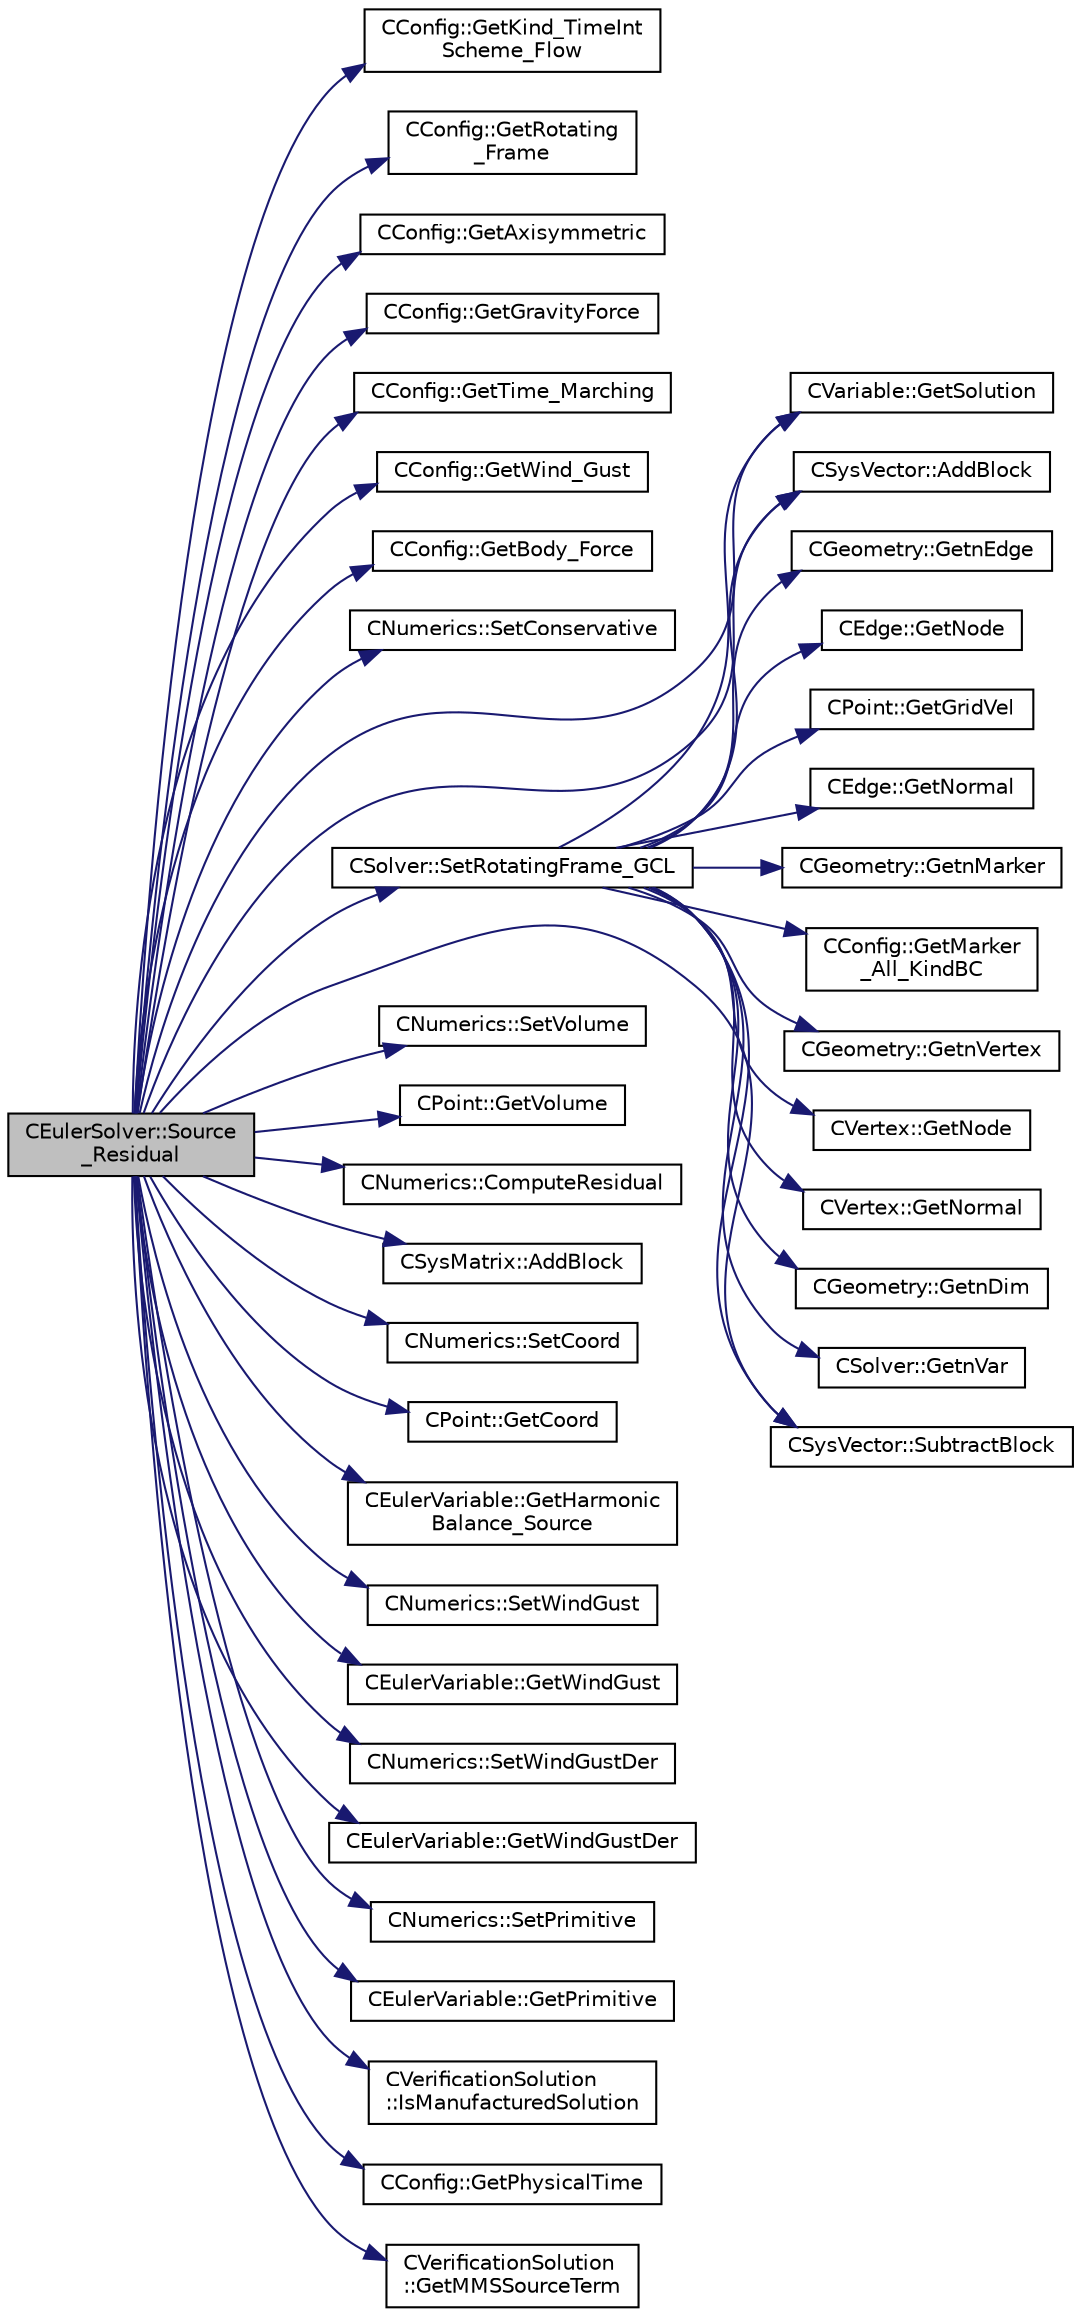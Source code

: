 digraph "CEulerSolver::Source_Residual"
{
  edge [fontname="Helvetica",fontsize="10",labelfontname="Helvetica",labelfontsize="10"];
  node [fontname="Helvetica",fontsize="10",shape=record];
  rankdir="LR";
  Node4153 [label="CEulerSolver::Source\l_Residual",height=0.2,width=0.4,color="black", fillcolor="grey75", style="filled", fontcolor="black"];
  Node4153 -> Node4154 [color="midnightblue",fontsize="10",style="solid",fontname="Helvetica"];
  Node4154 [label="CConfig::GetKind_TimeInt\lScheme_Flow",height=0.2,width=0.4,color="black", fillcolor="white", style="filled",URL="$class_c_config.html#a20e5fd7b43cfd2bf2bcf5137f12bc635",tooltip="Get the kind of integration scheme (explicit or implicit) for the flow equations. ..."];
  Node4153 -> Node4155 [color="midnightblue",fontsize="10",style="solid",fontname="Helvetica"];
  Node4155 [label="CConfig::GetRotating\l_Frame",height=0.2,width=0.4,color="black", fillcolor="white", style="filled",URL="$class_c_config.html#a5ac97db2be7bae9007d01557f80418bc",tooltip="Get information about the rotational frame. "];
  Node4153 -> Node4156 [color="midnightblue",fontsize="10",style="solid",fontname="Helvetica"];
  Node4156 [label="CConfig::GetAxisymmetric",height=0.2,width=0.4,color="black", fillcolor="white", style="filled",URL="$class_c_config.html#ac6fd9a6673c2f22e98c0d45102f23a65",tooltip="Get information about the axisymmetric frame. "];
  Node4153 -> Node4157 [color="midnightblue",fontsize="10",style="solid",fontname="Helvetica"];
  Node4157 [label="CConfig::GetGravityForce",height=0.2,width=0.4,color="black", fillcolor="white", style="filled",URL="$class_c_config.html#a6a90381cd849fe5f72ce65a31da3d236",tooltip="Get information about the gravity force. "];
  Node4153 -> Node4158 [color="midnightblue",fontsize="10",style="solid",fontname="Helvetica"];
  Node4158 [label="CConfig::GetTime_Marching",height=0.2,width=0.4,color="black", fillcolor="white", style="filled",URL="$class_c_config.html#a864d499ce740184803607801c47abda7",tooltip="Provides information about the time integration, and change the write in the output files information..."];
  Node4153 -> Node4159 [color="midnightblue",fontsize="10",style="solid",fontname="Helvetica"];
  Node4159 [label="CConfig::GetWind_Gust",height=0.2,width=0.4,color="black", fillcolor="white", style="filled",URL="$class_c_config.html#abeb1d75666a9d471141c88b5e57458c7",tooltip="Get information about the wind gust. "];
  Node4153 -> Node4160 [color="midnightblue",fontsize="10",style="solid",fontname="Helvetica"];
  Node4160 [label="CConfig::GetBody_Force",height=0.2,width=0.4,color="black", fillcolor="white", style="filled",URL="$class_c_config.html#a9af4200d2cd764653d2707da4acc7847",tooltip="Get information about the body force. "];
  Node4153 -> Node4161 [color="midnightblue",fontsize="10",style="solid",fontname="Helvetica"];
  Node4161 [label="CNumerics::SetConservative",height=0.2,width=0.4,color="black", fillcolor="white", style="filled",URL="$class_c_numerics.html#a604ce85ec9e2d43769acacc7d03ae0f7",tooltip="Set the value of the conservative variables. "];
  Node4153 -> Node4162 [color="midnightblue",fontsize="10",style="solid",fontname="Helvetica"];
  Node4162 [label="CVariable::GetSolution",height=0.2,width=0.4,color="black", fillcolor="white", style="filled",URL="$class_c_variable.html#a261483e39c23c1de7cb9aea7e917c121",tooltip="Get the solution. "];
  Node4153 -> Node4163 [color="midnightblue",fontsize="10",style="solid",fontname="Helvetica"];
  Node4163 [label="CNumerics::SetVolume",height=0.2,width=0.4,color="black", fillcolor="white", style="filled",URL="$class_c_numerics.html#a53c24228ba235c1a0c2e4509243e5e88",tooltip="Set the value of the volume of the control volume. "];
  Node4153 -> Node4164 [color="midnightblue",fontsize="10",style="solid",fontname="Helvetica"];
  Node4164 [label="CPoint::GetVolume",height=0.2,width=0.4,color="black", fillcolor="white", style="filled",URL="$class_c_point.html#a3c526a15e767c7de9cf163800aa581e5",tooltip="Get area or volume of the control volume. "];
  Node4153 -> Node4165 [color="midnightblue",fontsize="10",style="solid",fontname="Helvetica"];
  Node4165 [label="CNumerics::ComputeResidual",height=0.2,width=0.4,color="black", fillcolor="white", style="filled",URL="$class_c_numerics.html#abe734316e0047f463f059fd77a281958",tooltip="Compute the numerical residual. "];
  Node4153 -> Node4166 [color="midnightblue",fontsize="10",style="solid",fontname="Helvetica"];
  Node4166 [label="CSysVector::AddBlock",height=0.2,width=0.4,color="black", fillcolor="white", style="filled",URL="$class_c_sys_vector.html#acd4c36df2ea0b7ad473944cff9bf5d72",tooltip="Add val_residual to the residual. "];
  Node4153 -> Node4167 [color="midnightblue",fontsize="10",style="solid",fontname="Helvetica"];
  Node4167 [label="CSolver::SetRotatingFrame_GCL",height=0.2,width=0.4,color="black", fillcolor="white", style="filled",URL="$class_c_solver.html#a59f5eb1ae3d593cfc12116c3deb5f7a7",tooltip="Set Value of the residual due to the Geometric Conservation Law (GCL) for steady rotating frame probl..."];
  Node4167 -> Node4168 [color="midnightblue",fontsize="10",style="solid",fontname="Helvetica"];
  Node4168 [label="CGeometry::GetnDim",height=0.2,width=0.4,color="black", fillcolor="white", style="filled",URL="$class_c_geometry.html#a2af01006c0c4f74ba089582f1a3587fe",tooltip="Get number of coordinates. "];
  Node4167 -> Node4169 [color="midnightblue",fontsize="10",style="solid",fontname="Helvetica"];
  Node4169 [label="CSolver::GetnVar",height=0.2,width=0.4,color="black", fillcolor="white", style="filled",URL="$class_c_solver.html#a65c22046b0cf1938ba22648912d04680",tooltip="Get the number of variables of the problem. "];
  Node4167 -> Node4170 [color="midnightblue",fontsize="10",style="solid",fontname="Helvetica"];
  Node4170 [label="CGeometry::GetnEdge",height=0.2,width=0.4,color="black", fillcolor="white", style="filled",URL="$class_c_geometry.html#a7d6e1e1d1e46da8f55ecbe1a9380530a",tooltip="Get number of edges. "];
  Node4167 -> Node4171 [color="midnightblue",fontsize="10",style="solid",fontname="Helvetica"];
  Node4171 [label="CEdge::GetNode",height=0.2,width=0.4,color="black", fillcolor="white", style="filled",URL="$class_c_edge.html#aee33b61d646e3fe59a4e23284ab1bf33",tooltip="Get the nodes of the edge. "];
  Node4167 -> Node4162 [color="midnightblue",fontsize="10",style="solid",fontname="Helvetica"];
  Node4167 -> Node4172 [color="midnightblue",fontsize="10",style="solid",fontname="Helvetica"];
  Node4172 [label="CPoint::GetGridVel",height=0.2,width=0.4,color="black", fillcolor="white", style="filled",URL="$class_c_point.html#a62ec636f4a05ac578b582a053e8553f9",tooltip="Get the value of the grid velocity at the point. "];
  Node4167 -> Node4173 [color="midnightblue",fontsize="10",style="solid",fontname="Helvetica"];
  Node4173 [label="CEdge::GetNormal",height=0.2,width=0.4,color="black", fillcolor="white", style="filled",URL="$class_c_edge.html#ada210a6f0643f444e7e491fc4ed9e662",tooltip="Copy the the normal vector of a face. "];
  Node4167 -> Node4166 [color="midnightblue",fontsize="10",style="solid",fontname="Helvetica"];
  Node4167 -> Node4174 [color="midnightblue",fontsize="10",style="solid",fontname="Helvetica"];
  Node4174 [label="CSysVector::SubtractBlock",height=0.2,width=0.4,color="black", fillcolor="white", style="filled",URL="$class_c_sys_vector.html#a732b302ca148d38b442bfe7e096a81be",tooltip="Subtract val_residual to the residual. "];
  Node4167 -> Node4175 [color="midnightblue",fontsize="10",style="solid",fontname="Helvetica"];
  Node4175 [label="CGeometry::GetnMarker",height=0.2,width=0.4,color="black", fillcolor="white", style="filled",URL="$class_c_geometry.html#a3c899d1370312702c189a8ee95a63ef7",tooltip="Get number of markers. "];
  Node4167 -> Node4176 [color="midnightblue",fontsize="10",style="solid",fontname="Helvetica"];
  Node4176 [label="CConfig::GetMarker\l_All_KindBC",height=0.2,width=0.4,color="black", fillcolor="white", style="filled",URL="$class_c_config.html#a57d43acc1457d2d27095ce006218862e",tooltip="Get the kind of boundary for each marker. "];
  Node4167 -> Node4177 [color="midnightblue",fontsize="10",style="solid",fontname="Helvetica"];
  Node4177 [label="CGeometry::GetnVertex",height=0.2,width=0.4,color="black", fillcolor="white", style="filled",URL="$class_c_geometry.html#a55427e474834af1941e13750b17975be",tooltip="Get number of vertices. "];
  Node4167 -> Node4178 [color="midnightblue",fontsize="10",style="solid",fontname="Helvetica"];
  Node4178 [label="CVertex::GetNode",height=0.2,width=0.4,color="black", fillcolor="white", style="filled",URL="$class_c_vertex.html#a95c513bf927464157ed96b6c79779a1f",tooltip="Get the node of the vertex. "];
  Node4167 -> Node4179 [color="midnightblue",fontsize="10",style="solid",fontname="Helvetica"];
  Node4179 [label="CVertex::GetNormal",height=0.2,width=0.4,color="black", fillcolor="white", style="filled",URL="$class_c_vertex.html#a0d289163c6f3384822fcb9ae86fc1c39",tooltip="Copy the the normal vector of a face. "];
  Node4153 -> Node4180 [color="midnightblue",fontsize="10",style="solid",fontname="Helvetica"];
  Node4180 [label="CSysMatrix::AddBlock",height=0.2,width=0.4,color="black", fillcolor="white", style="filled",URL="$class_c_sys_matrix.html#a85def3109e5aa5307268ca830a8f6522",tooltip="Adds the specified block to the sparse matrix. "];
  Node4153 -> Node4181 [color="midnightblue",fontsize="10",style="solid",fontname="Helvetica"];
  Node4181 [label="CNumerics::SetCoord",height=0.2,width=0.4,color="black", fillcolor="white", style="filled",URL="$class_c_numerics.html#a5fa1089c7228d6d49677a633bbe3c890",tooltip="Set coordinates of the points. "];
  Node4153 -> Node4182 [color="midnightblue",fontsize="10",style="solid",fontname="Helvetica"];
  Node4182 [label="CPoint::GetCoord",height=0.2,width=0.4,color="black", fillcolor="white", style="filled",URL="$class_c_point.html#a95fe081d22e96e190cb3edcbf0d6525f",tooltip="Get the coordinates dor the control volume. "];
  Node4153 -> Node4183 [color="midnightblue",fontsize="10",style="solid",fontname="Helvetica"];
  Node4183 [label="CEulerVariable::GetHarmonic\lBalance_Source",height=0.2,width=0.4,color="black", fillcolor="white", style="filled",URL="$class_c_euler_variable.html#a51f9ba3948682737fc60144d113cfb35",tooltip="Get the harmonic balance source term. "];
  Node4153 -> Node4184 [color="midnightblue",fontsize="10",style="solid",fontname="Helvetica"];
  Node4184 [label="CNumerics::SetWindGust",height=0.2,width=0.4,color="black", fillcolor="white", style="filled",URL="$class_c_numerics.html#a0ee5e99a63cef123d19f7b01821a59fa",tooltip="Set the wind gust value. "];
  Node4153 -> Node4185 [color="midnightblue",fontsize="10",style="solid",fontname="Helvetica"];
  Node4185 [label="CEulerVariable::GetWindGust",height=0.2,width=0.4,color="black", fillcolor="white", style="filled",URL="$class_c_euler_variable.html#a86d105ae8b2e53ede638fd42962e1721",tooltip="Get the value of the wind gust. "];
  Node4153 -> Node4186 [color="midnightblue",fontsize="10",style="solid",fontname="Helvetica"];
  Node4186 [label="CNumerics::SetWindGustDer",height=0.2,width=0.4,color="black", fillcolor="white", style="filled",URL="$class_c_numerics.html#afc416a8888f33066096b7a30ec8f9893",tooltip="Set the wind gust derivatives values. "];
  Node4153 -> Node4187 [color="midnightblue",fontsize="10",style="solid",fontname="Helvetica"];
  Node4187 [label="CEulerVariable::GetWindGustDer",height=0.2,width=0.4,color="black", fillcolor="white", style="filled",URL="$class_c_euler_variable.html#afe3ed6102e0f76693232589486d80bc8",tooltip="Get the value of the derivatives of the wind gust. "];
  Node4153 -> Node4188 [color="midnightblue",fontsize="10",style="solid",fontname="Helvetica"];
  Node4188 [label="CNumerics::SetPrimitive",height=0.2,width=0.4,color="black", fillcolor="white", style="filled",URL="$class_c_numerics.html#af72b17d397adf09beed2e99e2daf895c",tooltip="Set the value of the primitive variables. "];
  Node4153 -> Node4189 [color="midnightblue",fontsize="10",style="solid",fontname="Helvetica"];
  Node4189 [label="CEulerVariable::GetPrimitive",height=0.2,width=0.4,color="black", fillcolor="white", style="filled",URL="$class_c_euler_variable.html#ac74de02753701aa447cd3e125d8cab7d",tooltip="Get the primitive variables. "];
  Node4153 -> Node4190 [color="midnightblue",fontsize="10",style="solid",fontname="Helvetica"];
  Node4190 [label="CVerificationSolution\l::IsManufacturedSolution",height=0.2,width=0.4,color="black", fillcolor="white", style="filled",URL="$class_c_verification_solution.html#ae5a41206f55ba338ba300537b46827ba",tooltip="Whether or not this verification solution is a manufactured solution. "];
  Node4153 -> Node4191 [color="midnightblue",fontsize="10",style="solid",fontname="Helvetica"];
  Node4191 [label="CConfig::GetPhysicalTime",height=0.2,width=0.4,color="black", fillcolor="white", style="filled",URL="$class_c_config.html#a4d6b8796bf9552840a48d50c3b0d19b6",tooltip="Get the current physical time. "];
  Node4153 -> Node4192 [color="midnightblue",fontsize="10",style="solid",fontname="Helvetica"];
  Node4192 [label="CVerificationSolution\l::GetMMSSourceTerm",height=0.2,width=0.4,color="black", fillcolor="white", style="filled",URL="$class_c_verification_solution.html#ac9d8e5f8800e95f9b5831b4ff8c6c27d",tooltip="Get the source term for the manufactured solution (MMS). "];
  Node4153 -> Node4174 [color="midnightblue",fontsize="10",style="solid",fontname="Helvetica"];
}
